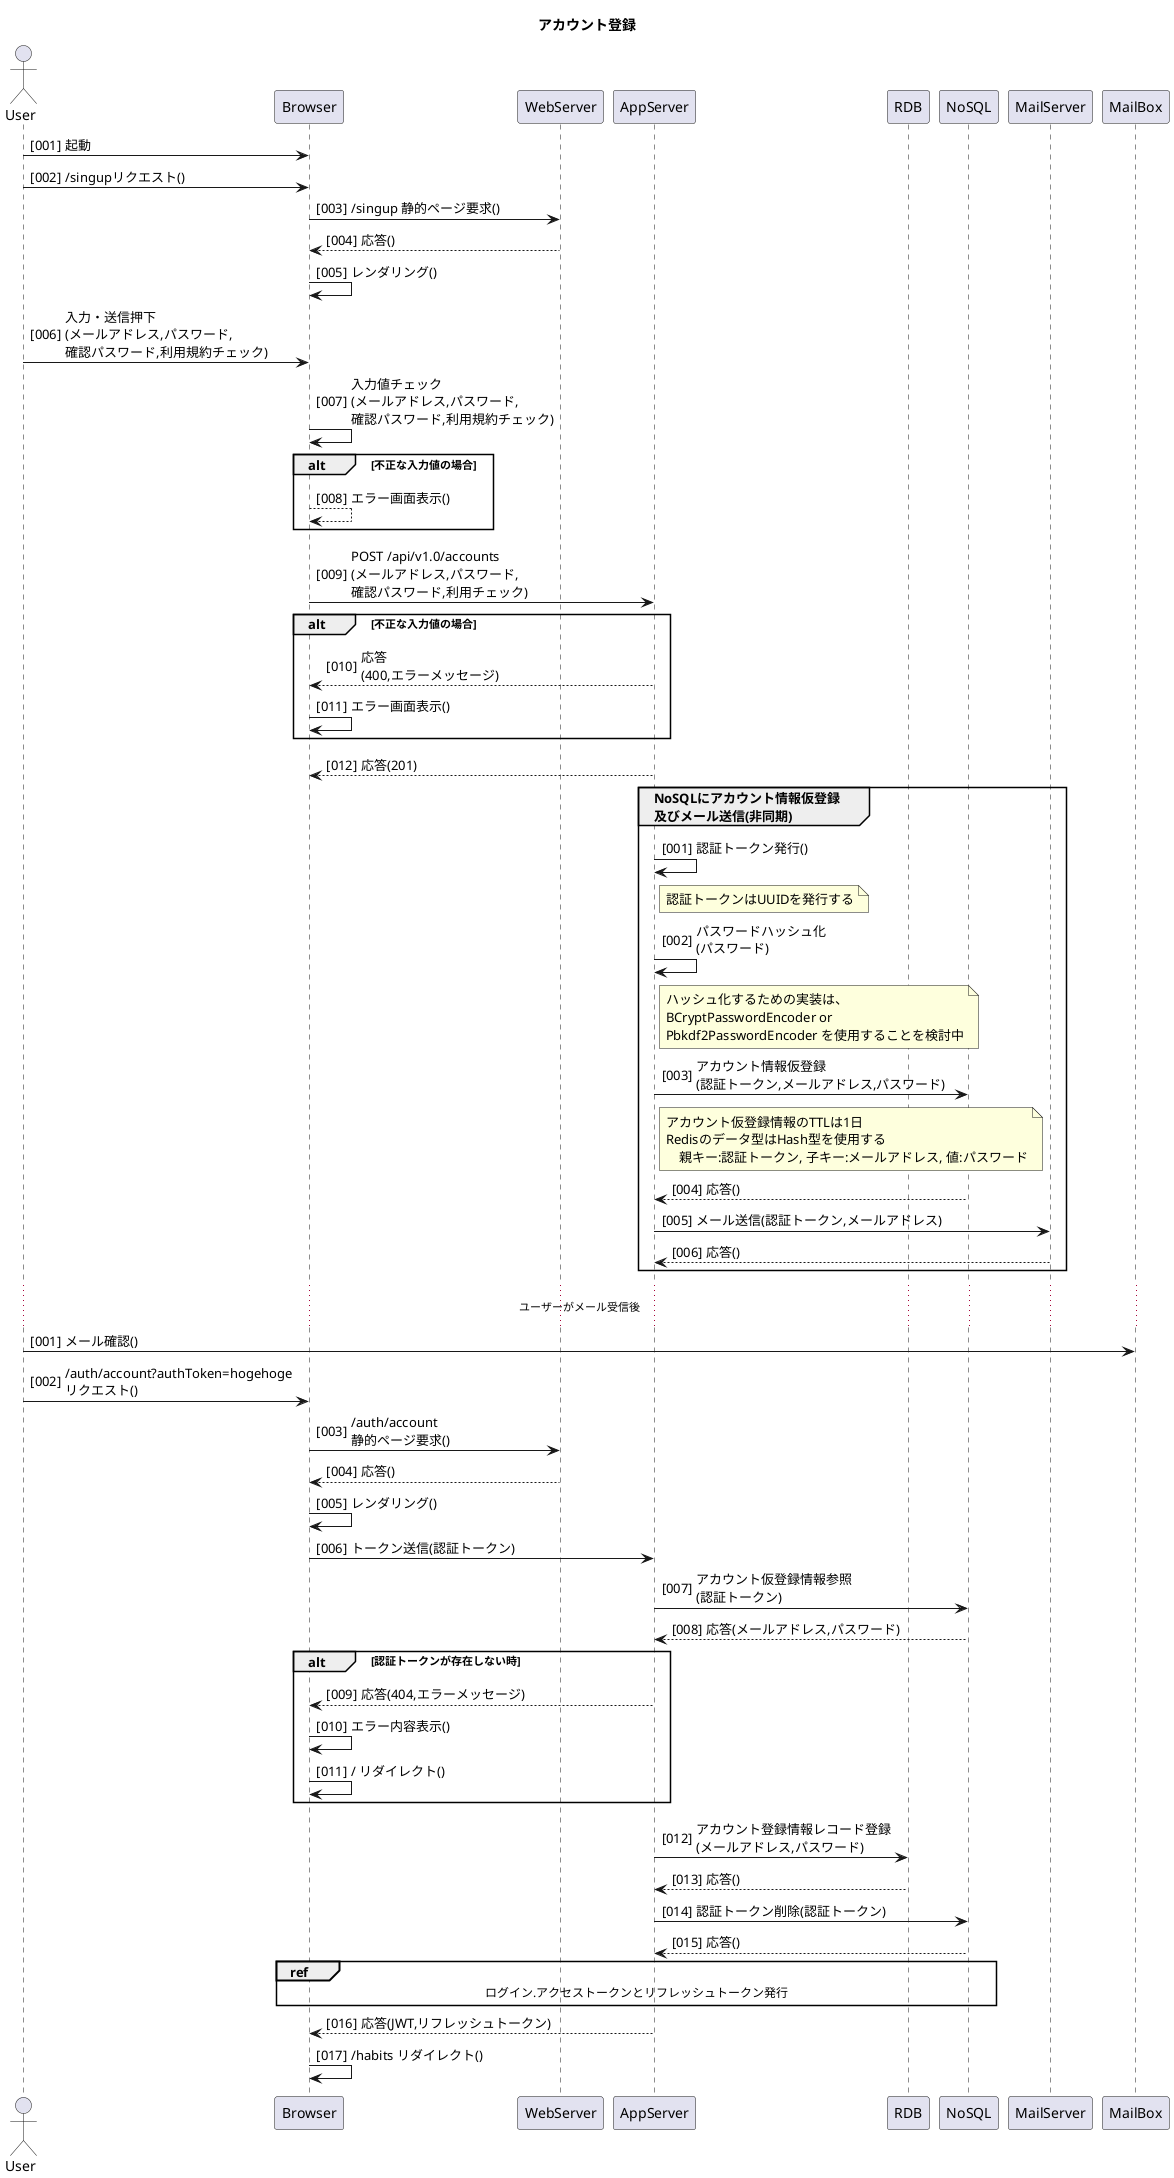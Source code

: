 @startuml アカウント登録
autonumber "[000]"
title アカウント登録

actor User
participant Browser
participant WebServer
participant AppServer
participant RDB
participant NoSQL
participant MailServer
participant MailBox
!pragma teoz true

User -> Browser: 起動
User -> Browser: /singupリクエスト()
Browser -> WebServer: /singup 静的ページ要求()
WebServer --> Browser: 応答()
Browser -> Browser: レンダリング()

User -> Browser: 入力・送信押下\n(メールアドレス,パスワード,\n確認パスワード,利用規約チェック)
Browser -> Browser: 入力値チェック\n(メールアドレス,パスワード,\n確認パスワード,利用規約チェック)
alt 不正な入力値の場合
  Browser --> Browser: エラー画面表示()
end
Browser -> AppServer: POST /api/v1.0/accounts\n(メールアドレス,パスワード,\n確認パスワード,利用チェック)
alt 不正な入力値の場合
  AppServer --> Browser: 応答\n(400,エラーメッセージ)
  Browser -> Browser: エラー画面表示()
end

AppServer --> Browser: 応答(201)

group NoSQLにアカウント情報仮登録\n及びメール送信(非同期)
  autonumber "[000]"
  AppServer -> AppServer: 認証トークン発行()
  note right of AppServer
    認証トークンはUUIDを発行する
  end note
  AppServer -> AppServer: パスワードハッシュ化\n(パスワード)
  note right of AppServer
    ハッシュ化するための実装は、
    BCryptPasswordEncoder or
    Pbkdf2PasswordEncoder を使用することを検討中
  end note
  AppServer -> NoSQL: アカウント情報仮登録\n(認証トークン,メールアドレス,パスワード)
  note right of AppServer
    アカウント仮登録情報のTTLは1日
    Redisのデータ型はHash型を使用する
    　親キー:認証トークン, 子キー:メールアドレス, 値:パスワード
  end note
  NoSQL --> AppServer: 応答()
  AppServer -> MailServer: メール送信(認証トークン,メールアドレス)
  MailServer --> AppServer: 応答()
end

…ユーザーがメール受信後…
autonumber "[000]"

User -> MailBox: メール確認()
User -> Browser: /auth/account?authToken=hogehoge\nリクエスト()
Browser -> WebServer: /auth/account\n静的ページ要求()
WebServer --> Browser: 応答()
Browser -> Browser: レンダリング()
Browser -> AppServer: トークン送信(認証トークン)
AppServer -> NoSQL: アカウント仮登録情報参照\n(認証トークン)
NoSQL --> AppServer: 応答(メールアドレス,パスワード)
alt 認証トークンが存在しない時
  AppServer --> Browser: 応答(404,エラーメッセージ)
  Browser -> Browser: エラー内容表示()
  Browser -> Browser: / リダイレクト()
end
AppServer -> RDB: アカウント登録情報レコード登録\n(メールアドレス,パスワード)
RDB --> AppServer: 応答()
AppServer -> NoSQL: 認証トークン削除(認証トークン)
NoSQL --> AppServer: 応答()
ref over Browser,RDB,NoSQL: ログイン.アクセストークンとリフレッシュトークン発行

AppServer --> Browser: 応答(JWT,リフレッシュトークン)
Browser -> Browser: /habits リダイレクト()

@enduml